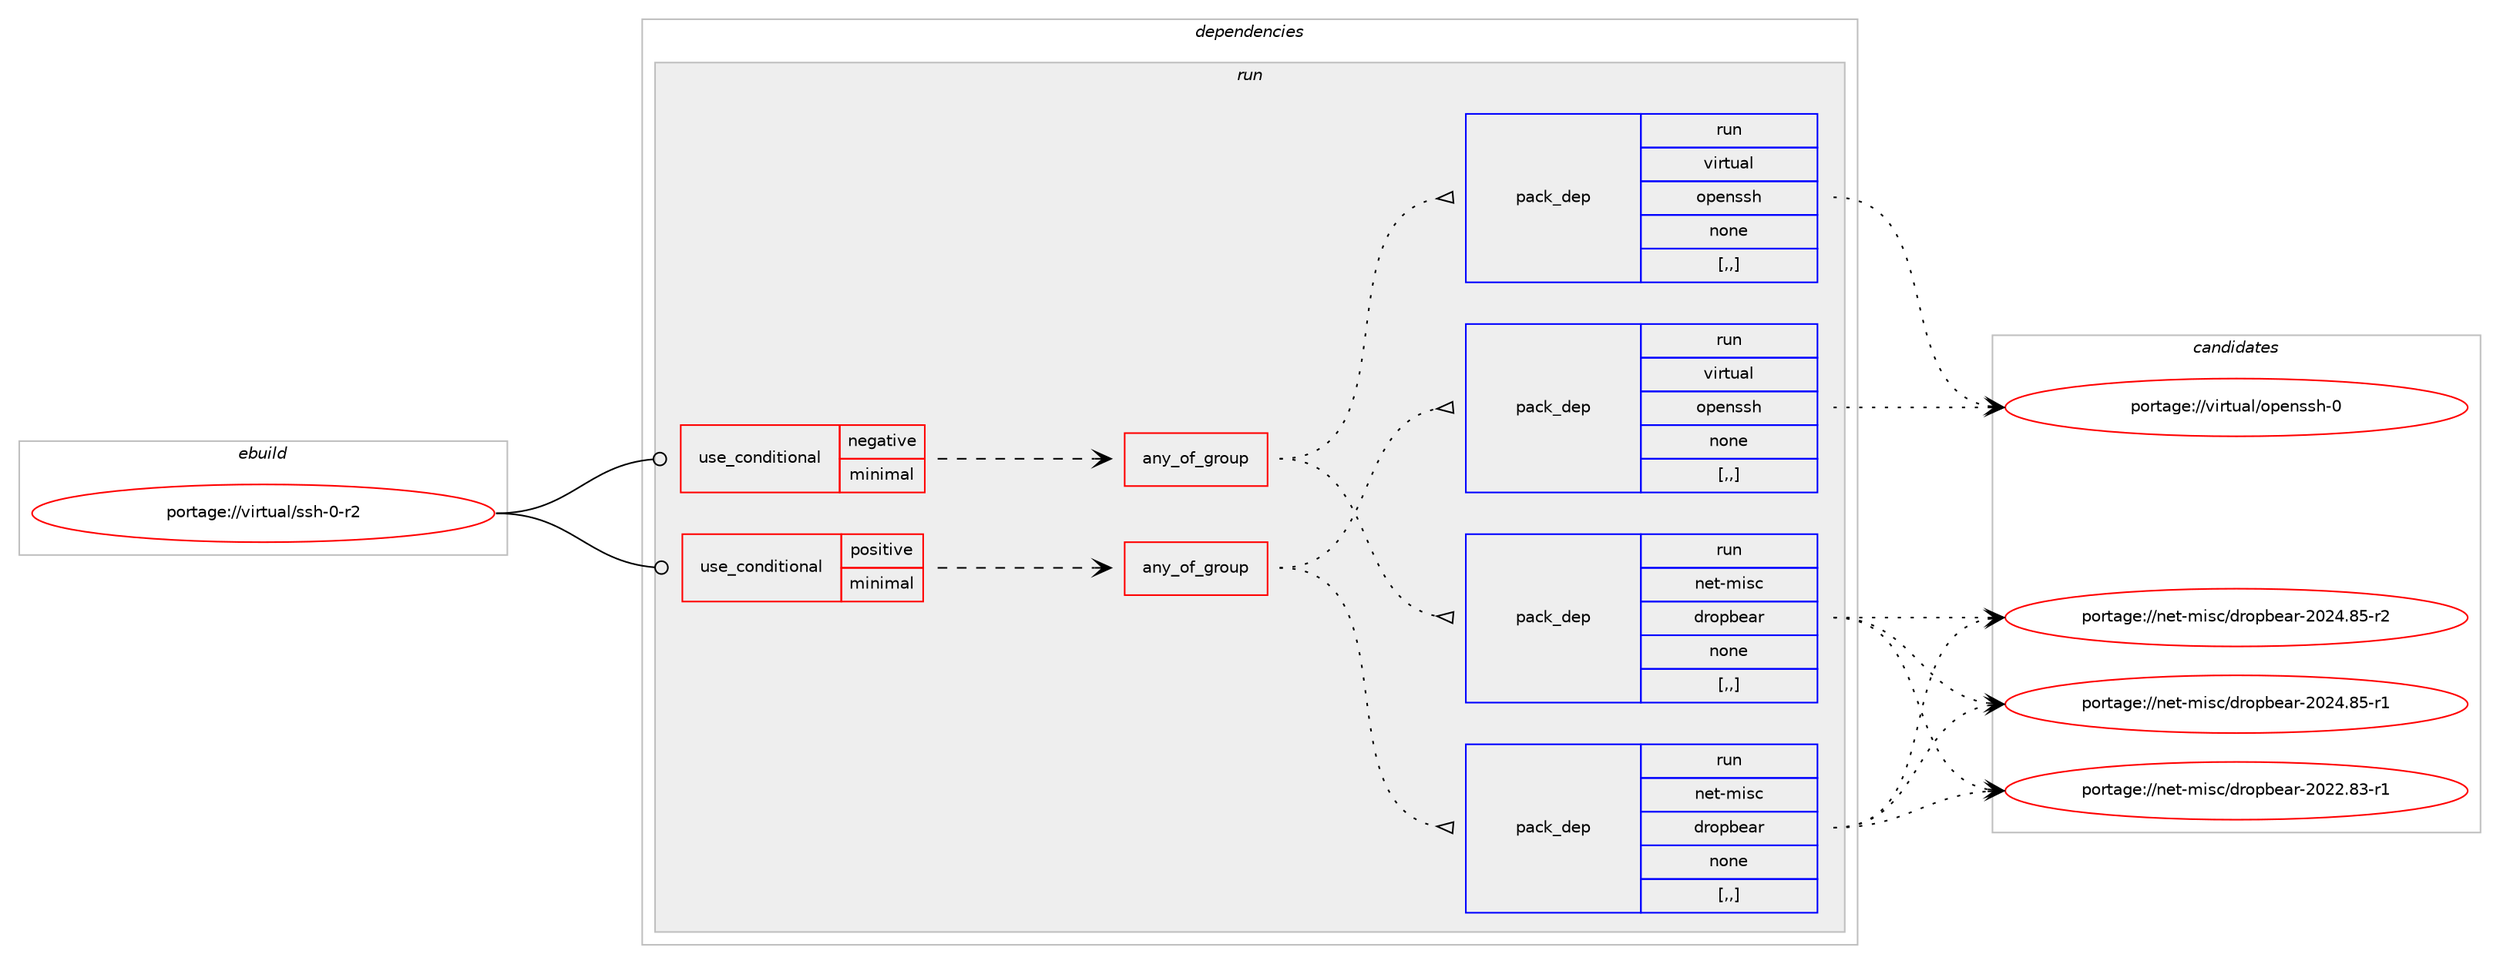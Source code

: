 digraph prolog {

# *************
# Graph options
# *************

newrank=true;
concentrate=true;
compound=true;
graph [rankdir=LR,fontname=Helvetica,fontsize=10,ranksep=1.5];#, ranksep=2.5, nodesep=0.2];
edge  [arrowhead=vee];
node  [fontname=Helvetica,fontsize=10];

# **********
# The ebuild
# **********

subgraph cluster_leftcol {
color=gray;
label=<<i>ebuild</i>>;
id [label="portage://virtual/ssh-0-r2", color=red, width=4, href="../virtual/ssh-0-r2.svg"];
}

# ****************
# The dependencies
# ****************

subgraph cluster_midcol {
color=gray;
label=<<i>dependencies</i>>;
subgraph cluster_compile {
fillcolor="#eeeeee";
style=filled;
label=<<i>compile</i>>;
}
subgraph cluster_compileandrun {
fillcolor="#eeeeee";
style=filled;
label=<<i>compile and run</i>>;
}
subgraph cluster_run {
fillcolor="#eeeeee";
style=filled;
label=<<i>run</i>>;
subgraph cond11230 {
dependency31305 [label=<<TABLE BORDER="0" CELLBORDER="1" CELLSPACING="0" CELLPADDING="4"><TR><TD ROWSPAN="3" CELLPADDING="10">use_conditional</TD></TR><TR><TD>negative</TD></TR><TR><TD>minimal</TD></TR></TABLE>>, shape=none, color=red];
subgraph any259 {
dependency31306 [label=<<TABLE BORDER="0" CELLBORDER="1" CELLSPACING="0" CELLPADDING="4"><TR><TD CELLPADDING="10">any_of_group</TD></TR></TABLE>>, shape=none, color=red];subgraph pack19806 {
dependency31307 [label=<<TABLE BORDER="0" CELLBORDER="1" CELLSPACING="0" CELLPADDING="4" WIDTH="220"><TR><TD ROWSPAN="6" CELLPADDING="30">pack_dep</TD></TR><TR><TD WIDTH="110">run</TD></TR><TR><TD>virtual</TD></TR><TR><TD>openssh</TD></TR><TR><TD>none</TD></TR><TR><TD>[,,]</TD></TR></TABLE>>, shape=none, color=blue];
}
dependency31306:e -> dependency31307:w [weight=20,style="dotted",arrowhead="oinv"];
subgraph pack19807 {
dependency31308 [label=<<TABLE BORDER="0" CELLBORDER="1" CELLSPACING="0" CELLPADDING="4" WIDTH="220"><TR><TD ROWSPAN="6" CELLPADDING="30">pack_dep</TD></TR><TR><TD WIDTH="110">run</TD></TR><TR><TD>net-misc</TD></TR><TR><TD>dropbear</TD></TR><TR><TD>none</TD></TR><TR><TD>[,,]</TD></TR></TABLE>>, shape=none, color=blue];
}
dependency31306:e -> dependency31308:w [weight=20,style="dotted",arrowhead="oinv"];
}
dependency31305:e -> dependency31306:w [weight=20,style="dashed",arrowhead="vee"];
}
id:e -> dependency31305:w [weight=20,style="solid",arrowhead="odot"];
subgraph cond11231 {
dependency31309 [label=<<TABLE BORDER="0" CELLBORDER="1" CELLSPACING="0" CELLPADDING="4"><TR><TD ROWSPAN="3" CELLPADDING="10">use_conditional</TD></TR><TR><TD>positive</TD></TR><TR><TD>minimal</TD></TR></TABLE>>, shape=none, color=red];
subgraph any260 {
dependency31310 [label=<<TABLE BORDER="0" CELLBORDER="1" CELLSPACING="0" CELLPADDING="4"><TR><TD CELLPADDING="10">any_of_group</TD></TR></TABLE>>, shape=none, color=red];subgraph pack19808 {
dependency31311 [label=<<TABLE BORDER="0" CELLBORDER="1" CELLSPACING="0" CELLPADDING="4" WIDTH="220"><TR><TD ROWSPAN="6" CELLPADDING="30">pack_dep</TD></TR><TR><TD WIDTH="110">run</TD></TR><TR><TD>net-misc</TD></TR><TR><TD>dropbear</TD></TR><TR><TD>none</TD></TR><TR><TD>[,,]</TD></TR></TABLE>>, shape=none, color=blue];
}
dependency31310:e -> dependency31311:w [weight=20,style="dotted",arrowhead="oinv"];
subgraph pack19809 {
dependency31312 [label=<<TABLE BORDER="0" CELLBORDER="1" CELLSPACING="0" CELLPADDING="4" WIDTH="220"><TR><TD ROWSPAN="6" CELLPADDING="30">pack_dep</TD></TR><TR><TD WIDTH="110">run</TD></TR><TR><TD>virtual</TD></TR><TR><TD>openssh</TD></TR><TR><TD>none</TD></TR><TR><TD>[,,]</TD></TR></TABLE>>, shape=none, color=blue];
}
dependency31310:e -> dependency31312:w [weight=20,style="dotted",arrowhead="oinv"];
}
dependency31309:e -> dependency31310:w [weight=20,style="dashed",arrowhead="vee"];
}
id:e -> dependency31309:w [weight=20,style="solid",arrowhead="odot"];
}
}

# **************
# The candidates
# **************

subgraph cluster_choices {
rank=same;
color=gray;
label=<<i>candidates</i>>;

subgraph choice19806 {
color=black;
nodesep=1;
choice11810511411611797108471111121011101151151044548 [label="portage://virtual/openssh-0", color=red, width=4,href="../virtual/openssh-0.svg"];
dependency31307:e -> choice11810511411611797108471111121011101151151044548:w [style=dotted,weight="100"];
}
subgraph choice19807 {
color=black;
nodesep=1;
choice110101116451091051159947100114111112981019711445504850524656534511450 [label="portage://net-misc/dropbear-2024.85-r2", color=red, width=4,href="../net-misc/dropbear-2024.85-r2.svg"];
choice110101116451091051159947100114111112981019711445504850524656534511449 [label="portage://net-misc/dropbear-2024.85-r1", color=red, width=4,href="../net-misc/dropbear-2024.85-r1.svg"];
choice110101116451091051159947100114111112981019711445504850504656514511449 [label="portage://net-misc/dropbear-2022.83-r1", color=red, width=4,href="../net-misc/dropbear-2022.83-r1.svg"];
dependency31308:e -> choice110101116451091051159947100114111112981019711445504850524656534511450:w [style=dotted,weight="100"];
dependency31308:e -> choice110101116451091051159947100114111112981019711445504850524656534511449:w [style=dotted,weight="100"];
dependency31308:e -> choice110101116451091051159947100114111112981019711445504850504656514511449:w [style=dotted,weight="100"];
}
subgraph choice19808 {
color=black;
nodesep=1;
choice110101116451091051159947100114111112981019711445504850524656534511450 [label="portage://net-misc/dropbear-2024.85-r2", color=red, width=4,href="../net-misc/dropbear-2024.85-r2.svg"];
choice110101116451091051159947100114111112981019711445504850524656534511449 [label="portage://net-misc/dropbear-2024.85-r1", color=red, width=4,href="../net-misc/dropbear-2024.85-r1.svg"];
choice110101116451091051159947100114111112981019711445504850504656514511449 [label="portage://net-misc/dropbear-2022.83-r1", color=red, width=4,href="../net-misc/dropbear-2022.83-r1.svg"];
dependency31311:e -> choice110101116451091051159947100114111112981019711445504850524656534511450:w [style=dotted,weight="100"];
dependency31311:e -> choice110101116451091051159947100114111112981019711445504850524656534511449:w [style=dotted,weight="100"];
dependency31311:e -> choice110101116451091051159947100114111112981019711445504850504656514511449:w [style=dotted,weight="100"];
}
subgraph choice19809 {
color=black;
nodesep=1;
choice11810511411611797108471111121011101151151044548 [label="portage://virtual/openssh-0", color=red, width=4,href="../virtual/openssh-0.svg"];
dependency31312:e -> choice11810511411611797108471111121011101151151044548:w [style=dotted,weight="100"];
}
}

}
